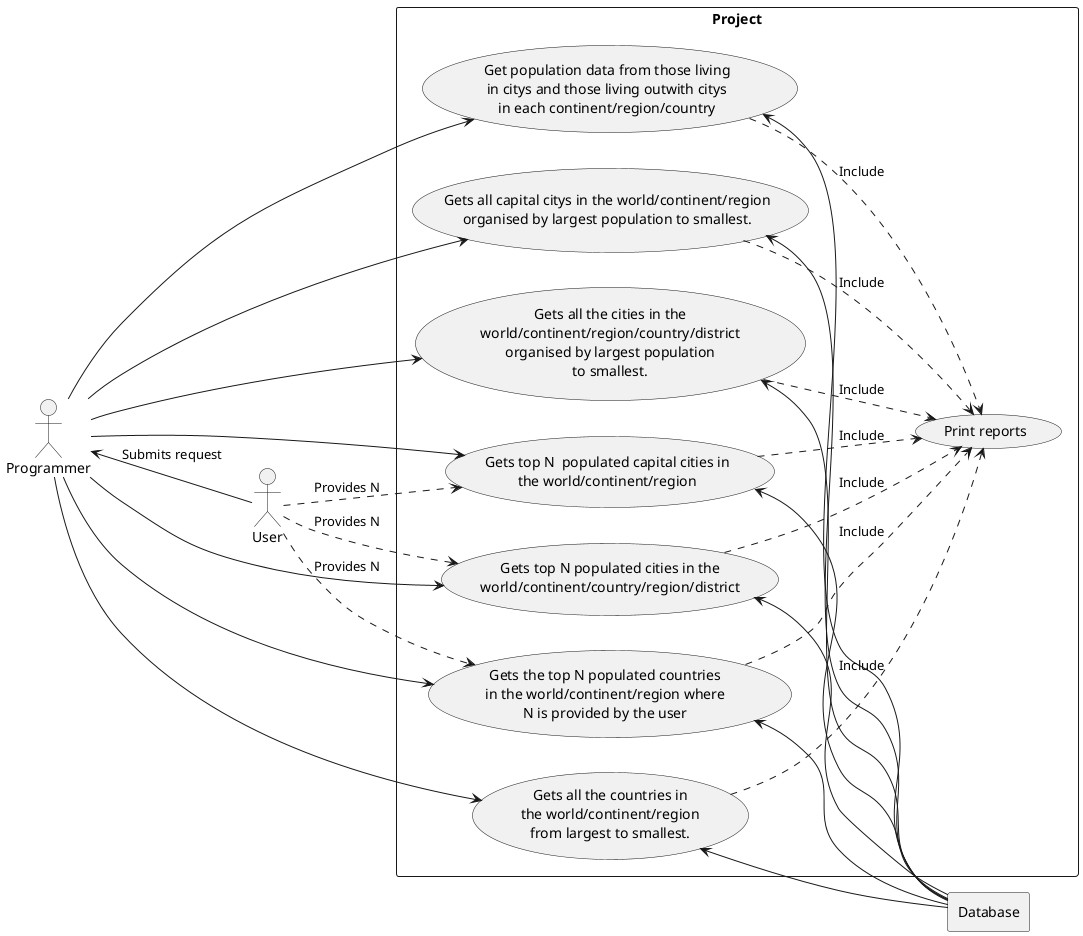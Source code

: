 @startuml
left to right direction
skinparam packageStyle rect
actor :Programmer: as prog
actor :User: as user

user -up-> prog : Submits request
rectangle Database
rectangle "Project"{

    usecase UC1 as "Get population data from those living
     in citys and those living outwith citys
    in each continent/region/country"

    usecase UC2 as "Gets top N  populated capital cities in
     the world/continent/region"

     usecase UC3 as "Gets all capital citys in the world/continent/region
      organised by largest population to smallest."

     usecase UC4 as "Gets top N populated cities in the
      world/continent/country/region/district"

     usecase UC5 as "Gets all the cities in the
     world/continent/region/country/district
     organised by largest population
     to smallest."

     usecase UC6 as "Gets the top N populated countries
     in the world/continent/region where
     N is provided by the user"

     usecase UC7 as "Gets all the countries in
     the world/continent/region
     from largest to smallest."

    usecase Print as "Print reports"

    prog -> UC1
    Database -up-> UC1
    UC1 ..> Print : Include

    prog -> UC2
    Database -up-> UC2
    user .-> UC2 : Provides N
    UC2 ..> Print : Include

    prog -> UC3
    Database -up-> UC3
    UC3 ..> Print : Include

    prog -> UC4
    Database -up-> UC4
    user .-> UC4 : Provides N
    UC4 ..> Print : Include

    prog -> UC5
    Database -up-> UC5
    UC5 ..> Print : Include

    prog -> UC6
    Database -up-> UC6
    user .-> UC6 : Provides N
    UC6 ..> Print : Include

    prog -> UC7
    Database -up-> UC7
    UC7 ..> Print : Include


}
@enduml